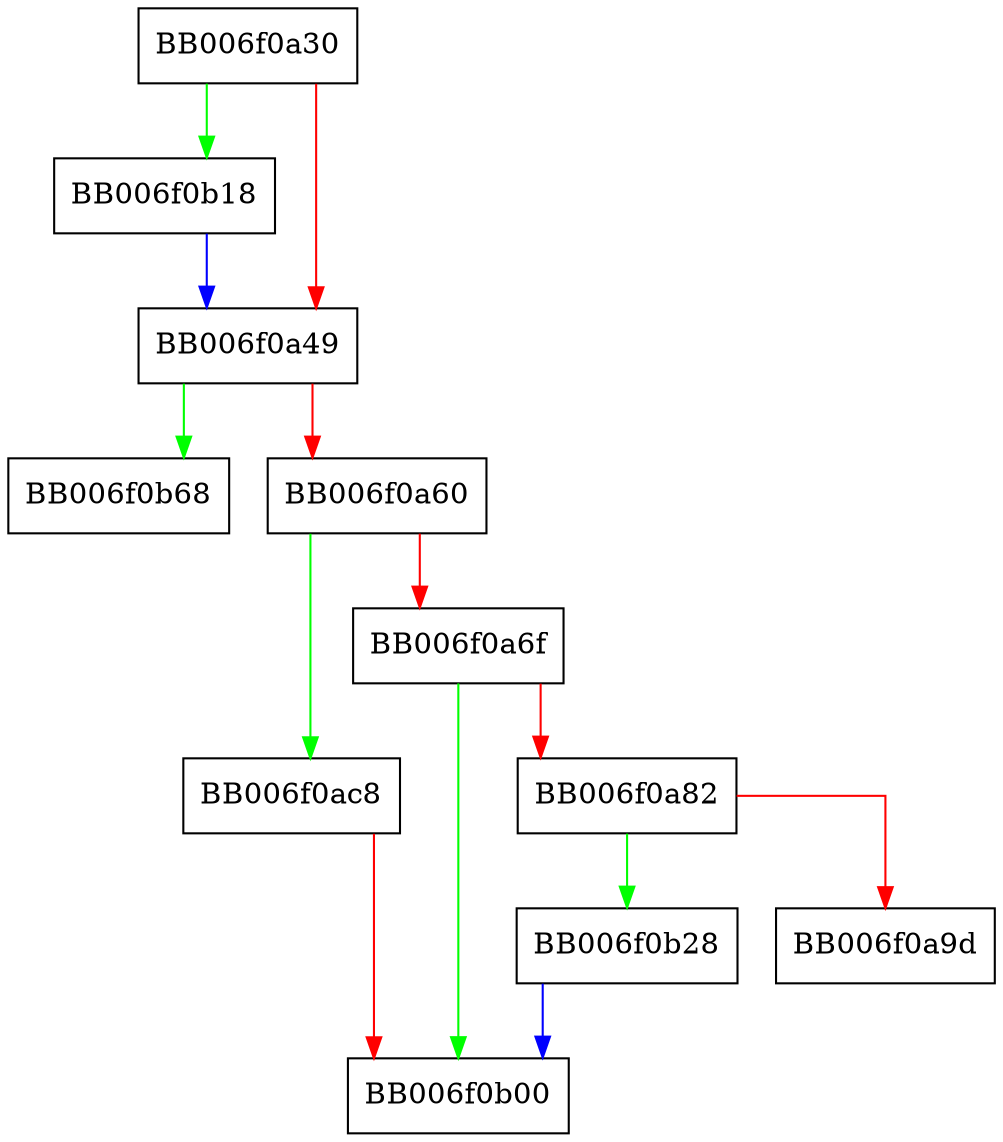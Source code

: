 digraph rsa_setup_mgf1_md {
  node [shape="box"];
  graph [splines=ortho];
  BB006f0a30 -> BB006f0b18 [color="green"];
  BB006f0a30 -> BB006f0a49 [color="red"];
  BB006f0a49 -> BB006f0b68 [color="green"];
  BB006f0a49 -> BB006f0a60 [color="red"];
  BB006f0a60 -> BB006f0ac8 [color="green"];
  BB006f0a60 -> BB006f0a6f [color="red"];
  BB006f0a6f -> BB006f0b00 [color="green"];
  BB006f0a6f -> BB006f0a82 [color="red"];
  BB006f0a82 -> BB006f0b28 [color="green"];
  BB006f0a82 -> BB006f0a9d [color="red"];
  BB006f0ac8 -> BB006f0b00 [color="red"];
  BB006f0b18 -> BB006f0a49 [color="blue"];
  BB006f0b28 -> BB006f0b00 [color="blue"];
}